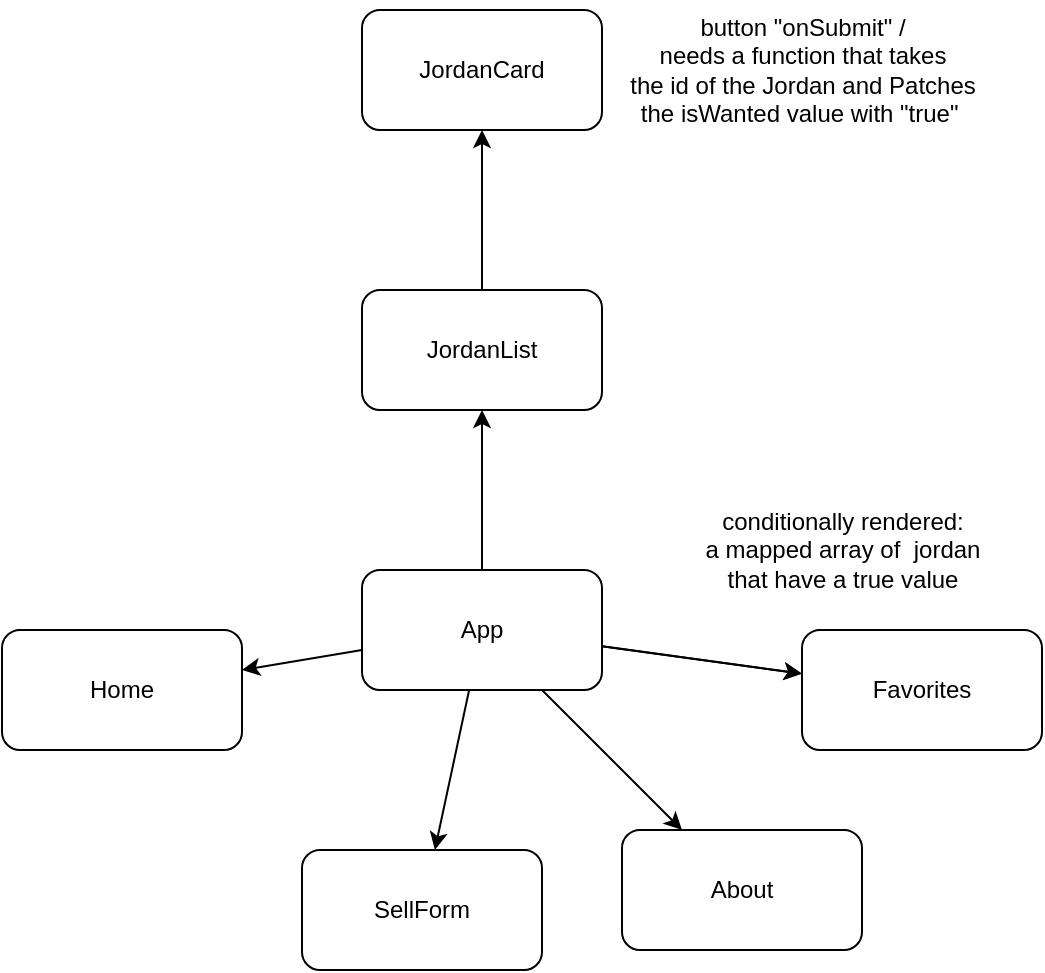 <mxfile>
    <diagram id="8S07RkAJvHoyAxElD9xx" name="Page-1">
        <mxGraphModel dx="650" dy="349" grid="1" gridSize="10" guides="1" tooltips="1" connect="1" arrows="1" fold="1" page="1" pageScale="1" pageWidth="850" pageHeight="1100" math="0" shadow="0">
            <root>
                <mxCell id="0"/>
                <mxCell id="1" parent="0"/>
                <mxCell id="4" value="" style="edgeStyle=none;html=1;" edge="1" parent="1" source="2" target="3">
                    <mxGeometry relative="1" as="geometry"/>
                </mxCell>
                <mxCell id="8" value="" style="edgeStyle=none;html=1;" edge="1" parent="1" source="2" target="7">
                    <mxGeometry relative="1" as="geometry"/>
                </mxCell>
                <mxCell id="10" value="" style="edgeStyle=none;html=1;" edge="1" parent="1" source="2" target="9">
                    <mxGeometry relative="1" as="geometry"/>
                </mxCell>
                <mxCell id="14" value="" style="edgeStyle=none;html=1;" edge="1" parent="1" source="2" target="13">
                    <mxGeometry relative="1" as="geometry"/>
                </mxCell>
                <mxCell id="15" value="" style="edgeStyle=none;html=1;" edge="1" parent="1" source="2" target="13">
                    <mxGeometry relative="1" as="geometry"/>
                </mxCell>
                <mxCell id="17" value="" style="edgeStyle=none;html=1;" edge="1" parent="1" source="2" target="16">
                    <mxGeometry relative="1" as="geometry"/>
                </mxCell>
                <mxCell id="2" value="App" style="rounded=1;whiteSpace=wrap;html=1;" vertex="1" parent="1">
                    <mxGeometry x="350" y="440" width="120" height="60" as="geometry"/>
                </mxCell>
                <mxCell id="3" value="SellForm" style="whiteSpace=wrap;html=1;rounded=1;" vertex="1" parent="1">
                    <mxGeometry x="320" y="580" width="120" height="60" as="geometry"/>
                </mxCell>
                <mxCell id="7" value="Home" style="whiteSpace=wrap;html=1;rounded=1;" vertex="1" parent="1">
                    <mxGeometry x="170" y="470" width="120" height="60" as="geometry"/>
                </mxCell>
                <mxCell id="9" value="About" style="whiteSpace=wrap;html=1;rounded=1;" vertex="1" parent="1">
                    <mxGeometry x="480" y="570" width="120" height="60" as="geometry"/>
                </mxCell>
                <mxCell id="13" value="Favorites" style="whiteSpace=wrap;html=1;rounded=1;" vertex="1" parent="1">
                    <mxGeometry x="570" y="470" width="120" height="60" as="geometry"/>
                </mxCell>
                <mxCell id="22" value="" style="edgeStyle=none;html=1;" edge="1" parent="1" source="16" target="21">
                    <mxGeometry relative="1" as="geometry"/>
                </mxCell>
                <mxCell id="16" value="JordanList" style="whiteSpace=wrap;html=1;rounded=1;" vertex="1" parent="1">
                    <mxGeometry x="350" y="300" width="120" height="60" as="geometry"/>
                </mxCell>
                <mxCell id="18" value="conditionally rendered: &lt;br&gt;a mapped array of&amp;nbsp; jordan &lt;br&gt;that have a true value" style="text;html=1;align=center;verticalAlign=middle;resizable=0;points=[];autosize=1;strokeColor=none;fillColor=none;" vertex="1" parent="1">
                    <mxGeometry x="510" y="400" width="160" height="60" as="geometry"/>
                </mxCell>
                <mxCell id="19" value="button &quot;onSubmit&quot; / &lt;br&gt;needs a function that takes &lt;br&gt;the id of the Jordan and Patches &lt;br&gt;the isWanted value with &quot;true&quot;&amp;nbsp;" style="text;html=1;align=center;verticalAlign=middle;resizable=0;points=[];autosize=1;strokeColor=none;fillColor=none;" vertex="1" parent="1">
                    <mxGeometry x="470" y="155" width="200" height="70" as="geometry"/>
                </mxCell>
                <mxCell id="21" value="JordanCard" style="whiteSpace=wrap;html=1;rounded=1;" vertex="1" parent="1">
                    <mxGeometry x="350" y="160" width="120" height="60" as="geometry"/>
                </mxCell>
            </root>
        </mxGraphModel>
    </diagram>
</mxfile>